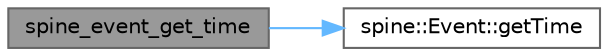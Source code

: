 digraph "spine_event_get_time"
{
 // LATEX_PDF_SIZE
  bgcolor="transparent";
  edge [fontname=Helvetica,fontsize=10,labelfontname=Helvetica,labelfontsize=10];
  node [fontname=Helvetica,fontsize=10,shape=box,height=0.2,width=0.4];
  rankdir="LR";
  Node1 [id="Node000001",label="spine_event_get_time",height=0.2,width=0.4,color="gray40", fillcolor="grey60", style="filled", fontcolor="black",tooltip=" "];
  Node1 -> Node2 [id="edge1_Node000001_Node000002",color="steelblue1",style="solid",tooltip=" "];
  Node2 [id="Node000002",label="spine::Event::getTime",height=0.2,width=0.4,color="grey40", fillcolor="white", style="filled",URL="$classspine_1_1_event.html#a11f9c92aa2b959170cf231b6d0322bb8",tooltip="The animation time this event was keyed."];
}
